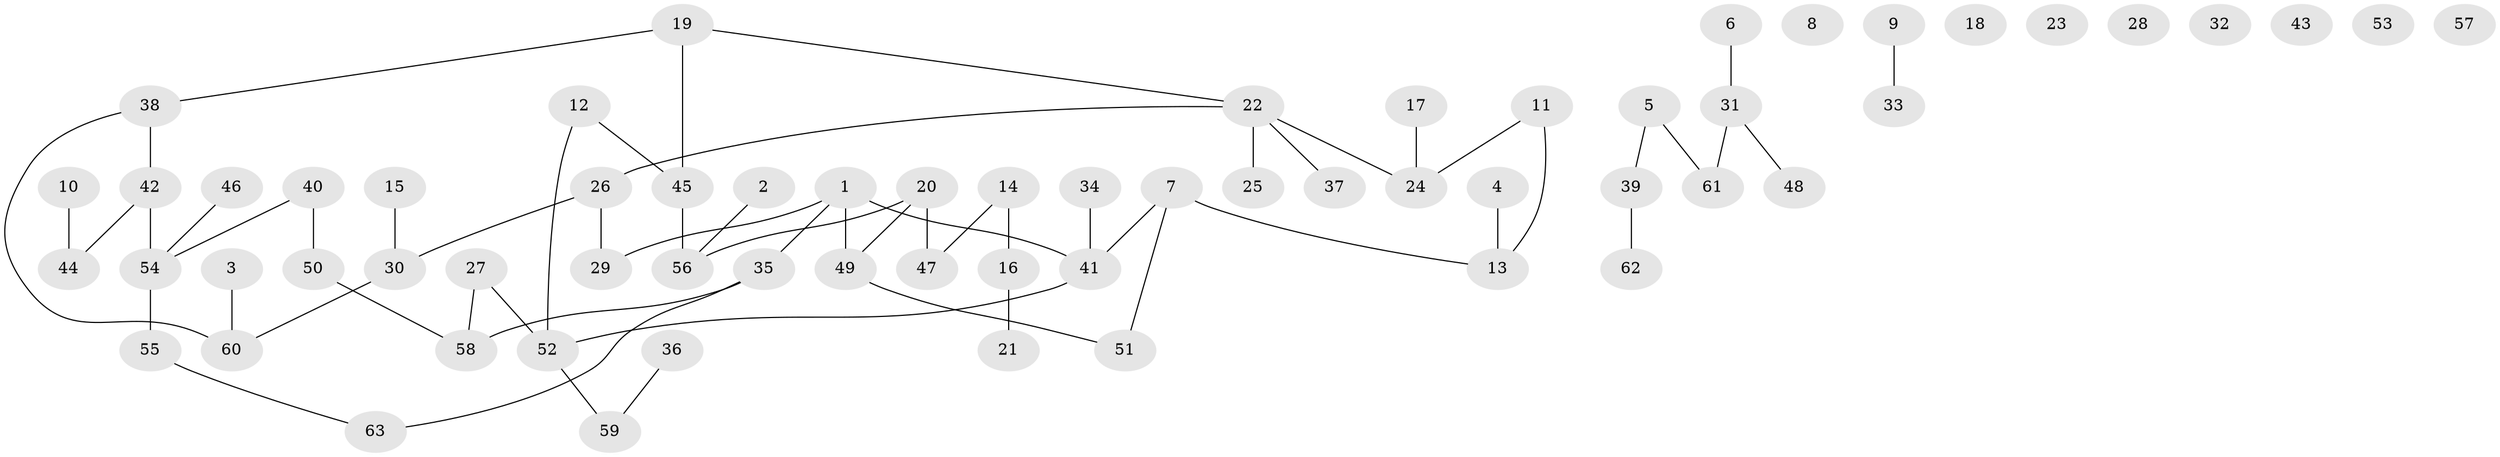 // Generated by graph-tools (version 1.1) at 2025/25/03/09/25 03:25:20]
// undirected, 63 vertices, 60 edges
graph export_dot {
graph [start="1"]
  node [color=gray90,style=filled];
  1;
  2;
  3;
  4;
  5;
  6;
  7;
  8;
  9;
  10;
  11;
  12;
  13;
  14;
  15;
  16;
  17;
  18;
  19;
  20;
  21;
  22;
  23;
  24;
  25;
  26;
  27;
  28;
  29;
  30;
  31;
  32;
  33;
  34;
  35;
  36;
  37;
  38;
  39;
  40;
  41;
  42;
  43;
  44;
  45;
  46;
  47;
  48;
  49;
  50;
  51;
  52;
  53;
  54;
  55;
  56;
  57;
  58;
  59;
  60;
  61;
  62;
  63;
  1 -- 29;
  1 -- 35;
  1 -- 41;
  1 -- 49;
  2 -- 56;
  3 -- 60;
  4 -- 13;
  5 -- 39;
  5 -- 61;
  6 -- 31;
  7 -- 13;
  7 -- 41;
  7 -- 51;
  9 -- 33;
  10 -- 44;
  11 -- 13;
  11 -- 24;
  12 -- 45;
  12 -- 52;
  14 -- 16;
  14 -- 47;
  15 -- 30;
  16 -- 21;
  17 -- 24;
  19 -- 22;
  19 -- 38;
  19 -- 45;
  20 -- 47;
  20 -- 49;
  20 -- 56;
  22 -- 24;
  22 -- 25;
  22 -- 26;
  22 -- 37;
  26 -- 29;
  26 -- 30;
  27 -- 52;
  27 -- 58;
  30 -- 60;
  31 -- 48;
  31 -- 61;
  34 -- 41;
  35 -- 58;
  35 -- 63;
  36 -- 59;
  38 -- 42;
  38 -- 60;
  39 -- 62;
  40 -- 50;
  40 -- 54;
  41 -- 52;
  42 -- 44;
  42 -- 54;
  45 -- 56;
  46 -- 54;
  49 -- 51;
  50 -- 58;
  52 -- 59;
  54 -- 55;
  55 -- 63;
}
